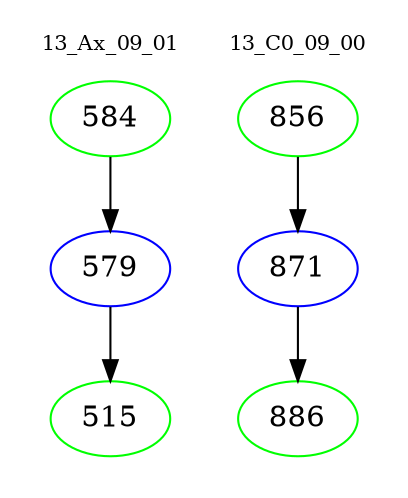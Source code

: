 digraph{
subgraph cluster_0 {
color = white
label = "13_Ax_09_01";
fontsize=10;
T0_584 [label="584", color="green"]
T0_584 -> T0_579 [color="black"]
T0_579 [label="579", color="blue"]
T0_579 -> T0_515 [color="black"]
T0_515 [label="515", color="green"]
}
subgraph cluster_1 {
color = white
label = "13_C0_09_00";
fontsize=10;
T1_856 [label="856", color="green"]
T1_856 -> T1_871 [color="black"]
T1_871 [label="871", color="blue"]
T1_871 -> T1_886 [color="black"]
T1_886 [label="886", color="green"]
}
}
